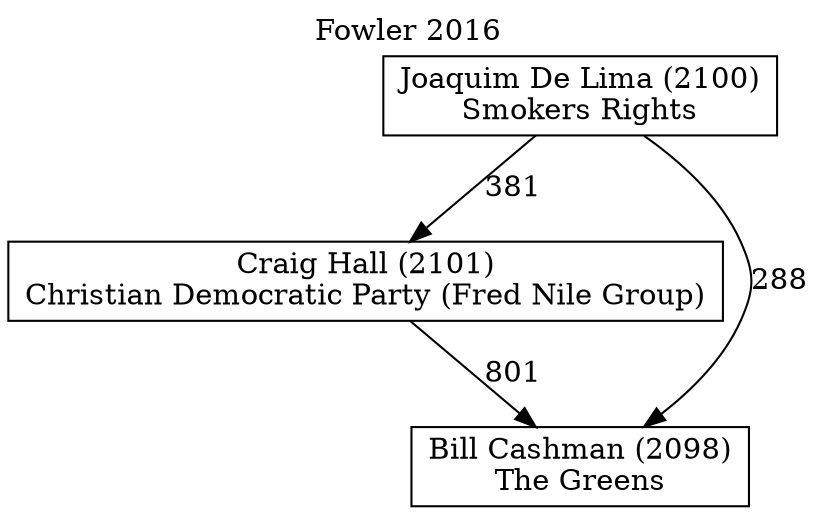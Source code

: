 // House preference flow
digraph "Bill Cashman (2098)_Fowler_2016" {
	graph [label="Fowler 2016" labelloc=t mclimit=10]
	node [shape=box]
	"Craig Hall (2101)" [label="Craig Hall (2101)
Christian Democratic Party (Fred Nile Group)"]
	"Joaquim De Lima (2100)" [label="Joaquim De Lima (2100)
Smokers Rights"]
	"Bill Cashman (2098)" [label="Bill Cashman (2098)
The Greens"]
	"Joaquim De Lima (2100)" -> "Craig Hall (2101)" [label=381]
	"Joaquim De Lima (2100)" -> "Bill Cashman (2098)" [label=288]
	"Craig Hall (2101)" -> "Bill Cashman (2098)" [label=801]
}
